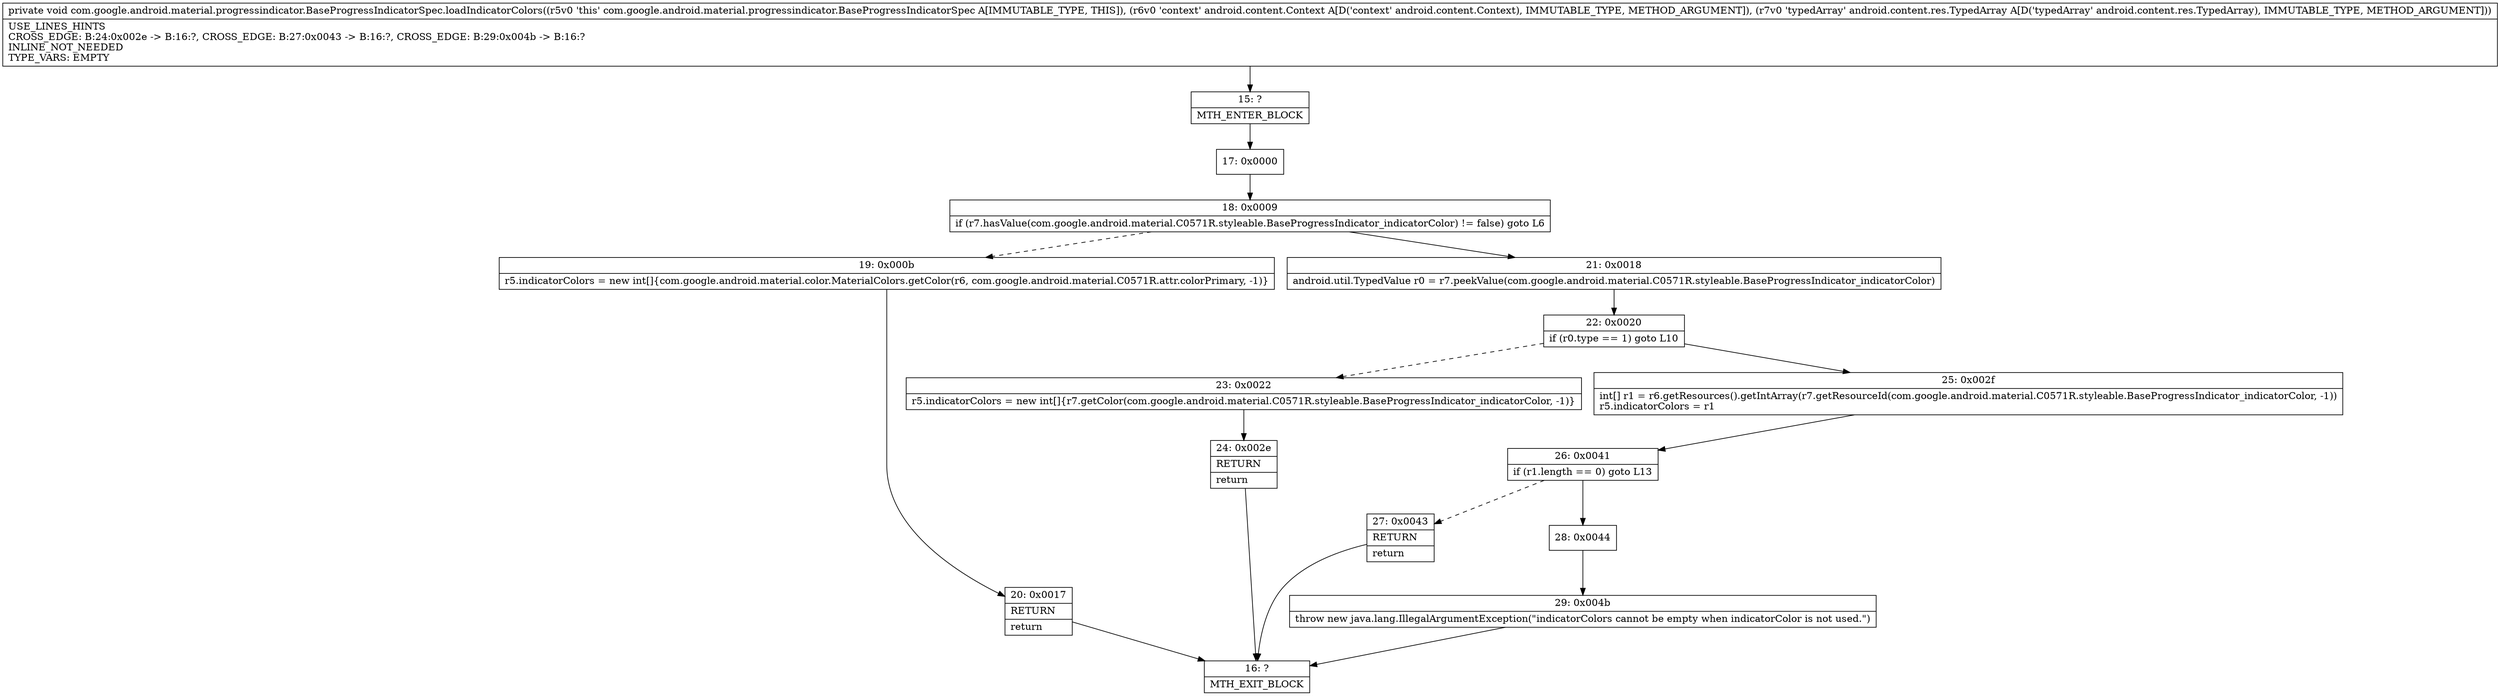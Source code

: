 digraph "CFG forcom.google.android.material.progressindicator.BaseProgressIndicatorSpec.loadIndicatorColors(Landroid\/content\/Context;Landroid\/content\/res\/TypedArray;)V" {
Node_15 [shape=record,label="{15\:\ ?|MTH_ENTER_BLOCK\l}"];
Node_17 [shape=record,label="{17\:\ 0x0000}"];
Node_18 [shape=record,label="{18\:\ 0x0009|if (r7.hasValue(com.google.android.material.C0571R.styleable.BaseProgressIndicator_indicatorColor) != false) goto L6\l}"];
Node_19 [shape=record,label="{19\:\ 0x000b|r5.indicatorColors = new int[]\{com.google.android.material.color.MaterialColors.getColor(r6, com.google.android.material.C0571R.attr.colorPrimary, \-1)\}\l}"];
Node_20 [shape=record,label="{20\:\ 0x0017|RETURN\l|return\l}"];
Node_16 [shape=record,label="{16\:\ ?|MTH_EXIT_BLOCK\l}"];
Node_21 [shape=record,label="{21\:\ 0x0018|android.util.TypedValue r0 = r7.peekValue(com.google.android.material.C0571R.styleable.BaseProgressIndicator_indicatorColor)\l}"];
Node_22 [shape=record,label="{22\:\ 0x0020|if (r0.type == 1) goto L10\l}"];
Node_23 [shape=record,label="{23\:\ 0x0022|r5.indicatorColors = new int[]\{r7.getColor(com.google.android.material.C0571R.styleable.BaseProgressIndicator_indicatorColor, \-1)\}\l}"];
Node_24 [shape=record,label="{24\:\ 0x002e|RETURN\l|return\l}"];
Node_25 [shape=record,label="{25\:\ 0x002f|int[] r1 = r6.getResources().getIntArray(r7.getResourceId(com.google.android.material.C0571R.styleable.BaseProgressIndicator_indicatorColor, \-1))\lr5.indicatorColors = r1\l}"];
Node_26 [shape=record,label="{26\:\ 0x0041|if (r1.length == 0) goto L13\l}"];
Node_27 [shape=record,label="{27\:\ 0x0043|RETURN\l|return\l}"];
Node_28 [shape=record,label="{28\:\ 0x0044}"];
Node_29 [shape=record,label="{29\:\ 0x004b|throw new java.lang.IllegalArgumentException(\"indicatorColors cannot be empty when indicatorColor is not used.\")\l}"];
MethodNode[shape=record,label="{private void com.google.android.material.progressindicator.BaseProgressIndicatorSpec.loadIndicatorColors((r5v0 'this' com.google.android.material.progressindicator.BaseProgressIndicatorSpec A[IMMUTABLE_TYPE, THIS]), (r6v0 'context' android.content.Context A[D('context' android.content.Context), IMMUTABLE_TYPE, METHOD_ARGUMENT]), (r7v0 'typedArray' android.content.res.TypedArray A[D('typedArray' android.content.res.TypedArray), IMMUTABLE_TYPE, METHOD_ARGUMENT]))  | USE_LINES_HINTS\lCROSS_EDGE: B:24:0x002e \-\> B:16:?, CROSS_EDGE: B:27:0x0043 \-\> B:16:?, CROSS_EDGE: B:29:0x004b \-\> B:16:?\lINLINE_NOT_NEEDED\lTYPE_VARS: EMPTY\l}"];
MethodNode -> Node_15;Node_15 -> Node_17;
Node_17 -> Node_18;
Node_18 -> Node_19[style=dashed];
Node_18 -> Node_21;
Node_19 -> Node_20;
Node_20 -> Node_16;
Node_21 -> Node_22;
Node_22 -> Node_23[style=dashed];
Node_22 -> Node_25;
Node_23 -> Node_24;
Node_24 -> Node_16;
Node_25 -> Node_26;
Node_26 -> Node_27[style=dashed];
Node_26 -> Node_28;
Node_27 -> Node_16;
Node_28 -> Node_29;
Node_29 -> Node_16;
}

